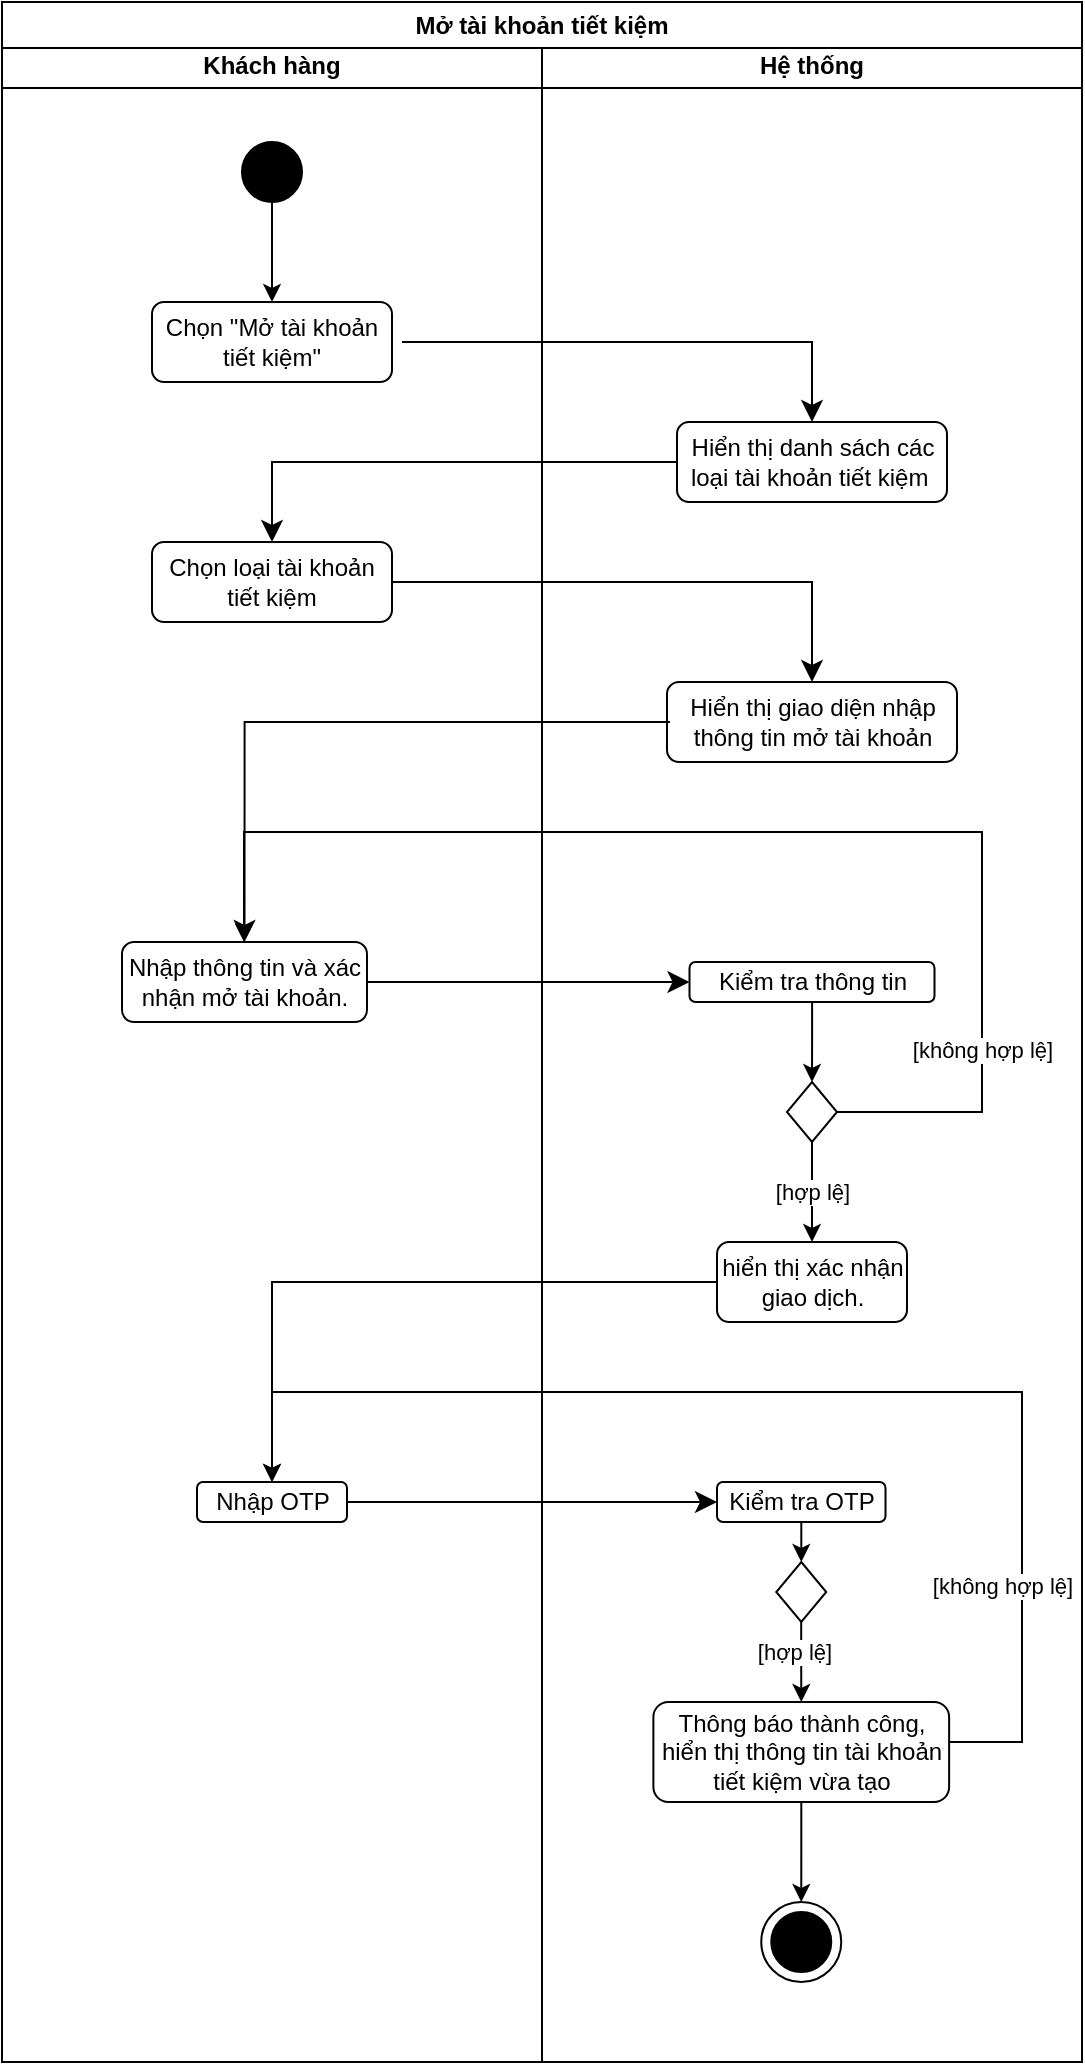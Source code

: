 <mxfile>
    <diagram name="Trang-1" id="Oqumd_XzipT04MsE4Zcd">
        <mxGraphModel dx="885" dy="535" grid="1" gridSize="10" guides="1" tooltips="1" connect="1" arrows="1" fold="1" page="1" pageScale="1" pageWidth="827" pageHeight="1169" math="0" shadow="0">
            <root>
                <mxCell id="0"/>
                <mxCell id="1" parent="0"/>
                <mxCell id="_Oj307VDDgL2Y4fi-IgT-1" value="" style="edgeStyle=orthogonalEdgeStyle;rounded=0;orthogonalLoop=1;jettySize=auto;html=1;exitX=0.5;exitY=1;exitDx=0;exitDy=0;" parent="1" source="_Oj307VDDgL2Y4fi-IgT-2" target="_Oj307VDDgL2Y4fi-IgT-4" edge="1">
                    <mxGeometry relative="1" as="geometry">
                        <mxPoint x="265" y="170" as="sourcePoint"/>
                    </mxGeometry>
                </mxCell>
                <mxCell id="_Oj307VDDgL2Y4fi-IgT-2" value="" style="ellipse;fillColor=strokeColor;html=1;" parent="1" vertex="1">
                    <mxGeometry x="200" y="130" width="30" height="30" as="geometry"/>
                </mxCell>
                <mxCell id="_Oj307VDDgL2Y4fi-IgT-3" value="Khách hàng" style="swimlane;whiteSpace=wrap;html=1;" parent="1" vertex="1">
                    <mxGeometry x="80" y="80" width="270" height="1010" as="geometry"/>
                </mxCell>
                <mxCell id="_Oj307VDDgL2Y4fi-IgT-4" value="Chọn &quot;Mở tài khoản tiết kiệm&quot;" style="rounded=1;whiteSpace=wrap;html=1;fontSize=12;glass=0;strokeWidth=1;shadow=0;" parent="_Oj307VDDgL2Y4fi-IgT-3" vertex="1">
                    <mxGeometry x="75" y="130" width="120" height="40" as="geometry"/>
                </mxCell>
                <mxCell id="_Oj307VDDgL2Y4fi-IgT-5" value="Chọn loại tài khoản tiết kiệm" style="rounded=1;whiteSpace=wrap;html=1;fontSize=12;glass=0;strokeWidth=1;shadow=0;" parent="_Oj307VDDgL2Y4fi-IgT-3" vertex="1">
                    <mxGeometry x="75" y="250" width="120" height="40" as="geometry"/>
                </mxCell>
                <mxCell id="_Oj307VDDgL2Y4fi-IgT-35" value="Nhập OTP" style="rounded=1;whiteSpace=wrap;html=1;fontSize=12;glass=0;strokeWidth=1;shadow=0;" parent="_Oj307VDDgL2Y4fi-IgT-3" vertex="1">
                    <mxGeometry x="97.5" y="720" width="75" height="20" as="geometry"/>
                </mxCell>
                <mxCell id="_Oj307VDDgL2Y4fi-IgT-34" value="[không hợp lệ]" style="edgeStyle=orthogonalEdgeStyle;rounded=0;orthogonalLoop=1;jettySize=auto;html=1;" parent="_Oj307VDDgL2Y4fi-IgT-3" edge="1" target="_Oj307VDDgL2Y4fi-IgT-15">
                    <mxGeometry x="-0.676" relative="1" as="geometry">
                        <mxPoint x="417.54" y="535" as="sourcePoint"/>
                        <mxPoint x="140.04" y="395" as="targetPoint"/>
                        <Array as="points">
                            <mxPoint x="490" y="535"/>
                            <mxPoint x="490" y="395"/>
                            <mxPoint x="121" y="395"/>
                        </Array>
                        <mxPoint as="offset"/>
                    </mxGeometry>
                </mxCell>
                <mxCell id="_Oj307VDDgL2Y4fi-IgT-6" value="Hệ thống" style="swimlane;whiteSpace=wrap;html=1;" parent="1" vertex="1">
                    <mxGeometry x="350" y="80" width="270" height="1010" as="geometry"/>
                </mxCell>
                <mxCell id="_Oj307VDDgL2Y4fi-IgT-7" value="Hiển thị danh sách các loại tài khoản tiết kiệm&amp;nbsp;" style="rounded=1;whiteSpace=wrap;html=1;fontSize=12;glass=0;strokeWidth=1;shadow=0;" parent="_Oj307VDDgL2Y4fi-IgT-6" vertex="1">
                    <mxGeometry x="67.5" y="190" width="135" height="40" as="geometry"/>
                </mxCell>
                <mxCell id="_Oj307VDDgL2Y4fi-IgT-8" value="Hiển thị giao diện nhập thông tin mở tài khoản" style="rounded=1;whiteSpace=wrap;html=1;fontSize=12;glass=0;strokeWidth=1;shadow=0;" parent="_Oj307VDDgL2Y4fi-IgT-6" vertex="1">
                    <mxGeometry x="62.5" y="320" width="145" height="40" as="geometry"/>
                </mxCell>
                <mxCell id="_Oj307VDDgL2Y4fi-IgT-9" value="" style="ellipse;whiteSpace=wrap;html=1;aspect=fixed;" parent="_Oj307VDDgL2Y4fi-IgT-6" vertex="1">
                    <mxGeometry x="109.63" y="930" width="40" height="40" as="geometry"/>
                </mxCell>
                <mxCell id="_Oj307VDDgL2Y4fi-IgT-11" value="" style="ellipse;fillColor=strokeColor;html=1;" parent="_Oj307VDDgL2Y4fi-IgT-6" vertex="1">
                    <mxGeometry x="114.63" y="935" width="30" height="30" as="geometry"/>
                </mxCell>
                <mxCell id="_Oj307VDDgL2Y4fi-IgT-18" value="" style="edgeStyle=segmentEdgeStyle;endArrow=classic;html=1;curved=0;rounded=0;endSize=8;startSize=8;exitX=0;exitY=0.5;exitDx=0;exitDy=0;entryX=0.5;entryY=0;entryDx=0;entryDy=0;" parent="_Oj307VDDgL2Y4fi-IgT-6" target="_Oj307VDDgL2Y4fi-IgT-15" edge="1">
                    <mxGeometry width="50" height="50" relative="1" as="geometry">
                        <mxPoint x="64" y="340" as="sourcePoint"/>
                        <mxPoint x="-142.5" y="380" as="targetPoint"/>
                    </mxGeometry>
                </mxCell>
                <mxCell id="_Oj307VDDgL2Y4fi-IgT-26" value="hiển thị xác nhận giao dịch." style="rounded=1;whiteSpace=wrap;html=1;fontSize=12;glass=0;strokeWidth=1;shadow=0;" parent="_Oj307VDDgL2Y4fi-IgT-6" vertex="1">
                    <mxGeometry x="87.5" y="600" width="95" height="40" as="geometry"/>
                </mxCell>
                <mxCell id="_Oj307VDDgL2Y4fi-IgT-33" value="[hợp lệ]" style="edgeStyle=orthogonalEdgeStyle;rounded=0;orthogonalLoop=1;jettySize=auto;html=1;entryX=0.5;entryY=0;entryDx=0;entryDy=0;" parent="_Oj307VDDgL2Y4fi-IgT-6" source="_Oj307VDDgL2Y4fi-IgT-29" target="_Oj307VDDgL2Y4fi-IgT-26" edge="1">
                    <mxGeometry relative="1" as="geometry">
                        <mxPoint x="67.522" y="590" as="targetPoint"/>
                    </mxGeometry>
                </mxCell>
                <mxCell id="_Oj307VDDgL2Y4fi-IgT-29" value="" style="rhombus;whiteSpace=wrap;html=1;" parent="_Oj307VDDgL2Y4fi-IgT-6" vertex="1">
                    <mxGeometry x="122.5" y="520" width="25" height="30" as="geometry"/>
                </mxCell>
                <mxCell id="_Oj307VDDgL2Y4fi-IgT-32" value="" style="edgeStyle=orthogonalEdgeStyle;rounded=0;orthogonalLoop=1;jettySize=auto;html=1;" parent="_Oj307VDDgL2Y4fi-IgT-6" source="_Oj307VDDgL2Y4fi-IgT-30" target="_Oj307VDDgL2Y4fi-IgT-29" edge="1">
                    <mxGeometry relative="1" as="geometry"/>
                </mxCell>
                <mxCell id="_Oj307VDDgL2Y4fi-IgT-30" value="Kiểm tra thông tin" style="rounded=1;whiteSpace=wrap;html=1;" parent="_Oj307VDDgL2Y4fi-IgT-6" vertex="1">
                    <mxGeometry x="73.75" y="460" width="122.5" height="20" as="geometry"/>
                </mxCell>
                <mxCell id="_Oj307VDDgL2Y4fi-IgT-50" value="" style="edgeStyle=orthogonalEdgeStyle;rounded=0;orthogonalLoop=1;jettySize=auto;html=1;entryX=0.5;entryY=0;entryDx=0;entryDy=0;" parent="_Oj307VDDgL2Y4fi-IgT-6" source="_Oj307VDDgL2Y4fi-IgT-37" target="_Oj307VDDgL2Y4fi-IgT-52" edge="1">
                    <mxGeometry relative="1" as="geometry">
                        <mxPoint x="130" y="750" as="targetPoint"/>
                    </mxGeometry>
                </mxCell>
                <mxCell id="_Oj307VDDgL2Y4fi-IgT-37" value="Kiểm tra OTP" style="rounded=1;whiteSpace=wrap;html=1;" parent="_Oj307VDDgL2Y4fi-IgT-6" vertex="1">
                    <mxGeometry x="87.5" y="720" width="84.25" height="20" as="geometry"/>
                </mxCell>
                <mxCell id="_Oj307VDDgL2Y4fi-IgT-56" value="" style="edgeStyle=orthogonalEdgeStyle;rounded=0;orthogonalLoop=1;jettySize=auto;html=1;" parent="_Oj307VDDgL2Y4fi-IgT-6" source="_Oj307VDDgL2Y4fi-IgT-52" target="_Oj307VDDgL2Y4fi-IgT-53" edge="1">
                    <mxGeometry relative="1" as="geometry"/>
                </mxCell>
                <mxCell id="_Oj307VDDgL2Y4fi-IgT-57" value="[hợp lệ]" style="edgeLabel;html=1;align=center;verticalAlign=middle;resizable=0;points=[];" parent="_Oj307VDDgL2Y4fi-IgT-56" vertex="1" connectable="0">
                    <mxGeometry x="-0.242" y="-4" relative="1" as="geometry">
                        <mxPoint as="offset"/>
                    </mxGeometry>
                </mxCell>
                <mxCell id="_Oj307VDDgL2Y4fi-IgT-52" value="" style="rhombus;whiteSpace=wrap;html=1;" parent="_Oj307VDDgL2Y4fi-IgT-6" vertex="1">
                    <mxGeometry x="117.13" y="760" width="25" height="30" as="geometry"/>
                </mxCell>
                <mxCell id="_Oj307VDDgL2Y4fi-IgT-53" value="Thông báo thành công, hiển thị thông tin tài khoản tiết kiệm vừa tạo" style="rounded=1;whiteSpace=wrap;html=1;fontSize=12;glass=0;strokeWidth=1;shadow=0;" parent="_Oj307VDDgL2Y4fi-IgT-6" vertex="1">
                    <mxGeometry x="55.69" y="830" width="147.87" height="50" as="geometry"/>
                </mxCell>
                <mxCell id="_Oj307VDDgL2Y4fi-IgT-63" style="edgeStyle=orthogonalEdgeStyle;rounded=0;orthogonalLoop=1;jettySize=auto;html=1;entryX=0.5;entryY=0;entryDx=0;entryDy=0;" parent="_Oj307VDDgL2Y4fi-IgT-6" source="_Oj307VDDgL2Y4fi-IgT-53" target="_Oj307VDDgL2Y4fi-IgT-9" edge="1">
                    <mxGeometry relative="1" as="geometry"/>
                </mxCell>
                <mxCell id="_Oj307VDDgL2Y4fi-IgT-12" value="" style="edgeStyle=segmentEdgeStyle;endArrow=classic;html=1;curved=0;rounded=0;endSize=8;startSize=8;entryX=0.5;entryY=0;entryDx=0;entryDy=0;" parent="1" target="_Oj307VDDgL2Y4fi-IgT-7" edge="1">
                    <mxGeometry width="50" height="50" relative="1" as="geometry">
                        <mxPoint x="280" y="230" as="sourcePoint"/>
                        <mxPoint x="380" y="280" as="targetPoint"/>
                    </mxGeometry>
                </mxCell>
                <mxCell id="_Oj307VDDgL2Y4fi-IgT-13" value="" style="edgeStyle=segmentEdgeStyle;endArrow=classic;html=1;curved=0;rounded=0;endSize=8;startSize=8;exitX=0;exitY=0.5;exitDx=0;exitDy=0;entryX=0.5;entryY=0;entryDx=0;entryDy=0;" parent="1" source="_Oj307VDDgL2Y4fi-IgT-7" target="_Oj307VDDgL2Y4fi-IgT-5" edge="1">
                    <mxGeometry width="50" height="50" relative="1" as="geometry">
                        <mxPoint x="330" y="330" as="sourcePoint"/>
                        <mxPoint x="380" y="280" as="targetPoint"/>
                    </mxGeometry>
                </mxCell>
                <mxCell id="_Oj307VDDgL2Y4fi-IgT-14" value="" style="edgeStyle=segmentEdgeStyle;endArrow=classic;html=1;curved=0;rounded=0;endSize=8;startSize=8;exitX=1;exitY=0.5;exitDx=0;exitDy=0;entryX=0.5;entryY=0;entryDx=0;entryDy=0;" parent="1" source="_Oj307VDDgL2Y4fi-IgT-5" target="_Oj307VDDgL2Y4fi-IgT-8" edge="1">
                    <mxGeometry width="50" height="50" relative="1" as="geometry">
                        <mxPoint x="330" y="330" as="sourcePoint"/>
                        <mxPoint x="380" y="280" as="targetPoint"/>
                    </mxGeometry>
                </mxCell>
                <mxCell id="_Oj307VDDgL2Y4fi-IgT-19" value="" style="edgeStyle=segmentEdgeStyle;endArrow=classic;html=1;curved=0;rounded=0;endSize=8;startSize=8;" parent="1" source="_Oj307VDDgL2Y4fi-IgT-15" target="_Oj307VDDgL2Y4fi-IgT-30" edge="1">
                    <mxGeometry width="50" height="50" relative="1" as="geometry">
                        <mxPoint x="285" y="360" as="sourcePoint"/>
                        <mxPoint x="485.0" y="530" as="targetPoint"/>
                    </mxGeometry>
                </mxCell>
                <mxCell id="_Oj307VDDgL2Y4fi-IgT-38" value="" style="edgeStyle=segmentEdgeStyle;endArrow=classic;html=1;curved=0;rounded=0;endSize=8;startSize=8;" parent="1" source="_Oj307VDDgL2Y4fi-IgT-35" target="_Oj307VDDgL2Y4fi-IgT-37" edge="1">
                    <mxGeometry width="50" height="50" relative="1" as="geometry">
                        <mxPoint x="250" y="750" as="sourcePoint"/>
                        <mxPoint x="457.0" y="780" as="targetPoint"/>
                    </mxGeometry>
                </mxCell>
                <mxCell id="_Oj307VDDgL2Y4fi-IgT-59" style="edgeStyle=orthogonalEdgeStyle;rounded=0;orthogonalLoop=1;jettySize=auto;html=1;entryX=0.5;entryY=0;entryDx=0;entryDy=0;" parent="1" source="_Oj307VDDgL2Y4fi-IgT-26" target="_Oj307VDDgL2Y4fi-IgT-35" edge="1">
                    <mxGeometry relative="1" as="geometry">
                        <mxPoint x="215" y="740" as="targetPoint"/>
                    </mxGeometry>
                </mxCell>
                <mxCell id="_Oj307VDDgL2Y4fi-IgT-61" style="edgeStyle=orthogonalEdgeStyle;rounded=0;orthogonalLoop=1;jettySize=auto;html=1;" parent="1" source="_Oj307VDDgL2Y4fi-IgT-53" target="_Oj307VDDgL2Y4fi-IgT-35" edge="1">
                    <mxGeometry relative="1" as="geometry">
                        <Array as="points">
                            <mxPoint x="590" y="930"/>
                            <mxPoint x="590" y="755"/>
                            <mxPoint x="215" y="755"/>
                        </Array>
                        <mxPoint x="210" y="755" as="targetPoint"/>
                    </mxGeometry>
                </mxCell>
                <mxCell id="_Oj307VDDgL2Y4fi-IgT-62" value="[không hợp lệ]" style="edgeLabel;html=1;align=center;verticalAlign=middle;resizable=0;points=[];" parent="_Oj307VDDgL2Y4fi-IgT-61" vertex="1" connectable="0">
                    <mxGeometry x="-0.635" y="3" relative="1" as="geometry">
                        <mxPoint x="-7" as="offset"/>
                    </mxGeometry>
                </mxCell>
                <mxCell id="2" value="Mở tài khoản tiết kiệm" style="swimlane;whiteSpace=wrap;html=1;" parent="1" vertex="1">
                    <mxGeometry x="80" y="60" width="540" height="1030" as="geometry"/>
                </mxCell>
                <mxCell id="_Oj307VDDgL2Y4fi-IgT-15" value="Nhập thông tin và xác nhận mở tài khoản." style="rounded=1;whiteSpace=wrap;html=1;fontSize=12;glass=0;strokeWidth=1;shadow=0;" parent="2" vertex="1">
                    <mxGeometry x="60" y="470" width="122.5" height="40" as="geometry"/>
                </mxCell>
            </root>
        </mxGraphModel>
    </diagram>
</mxfile>